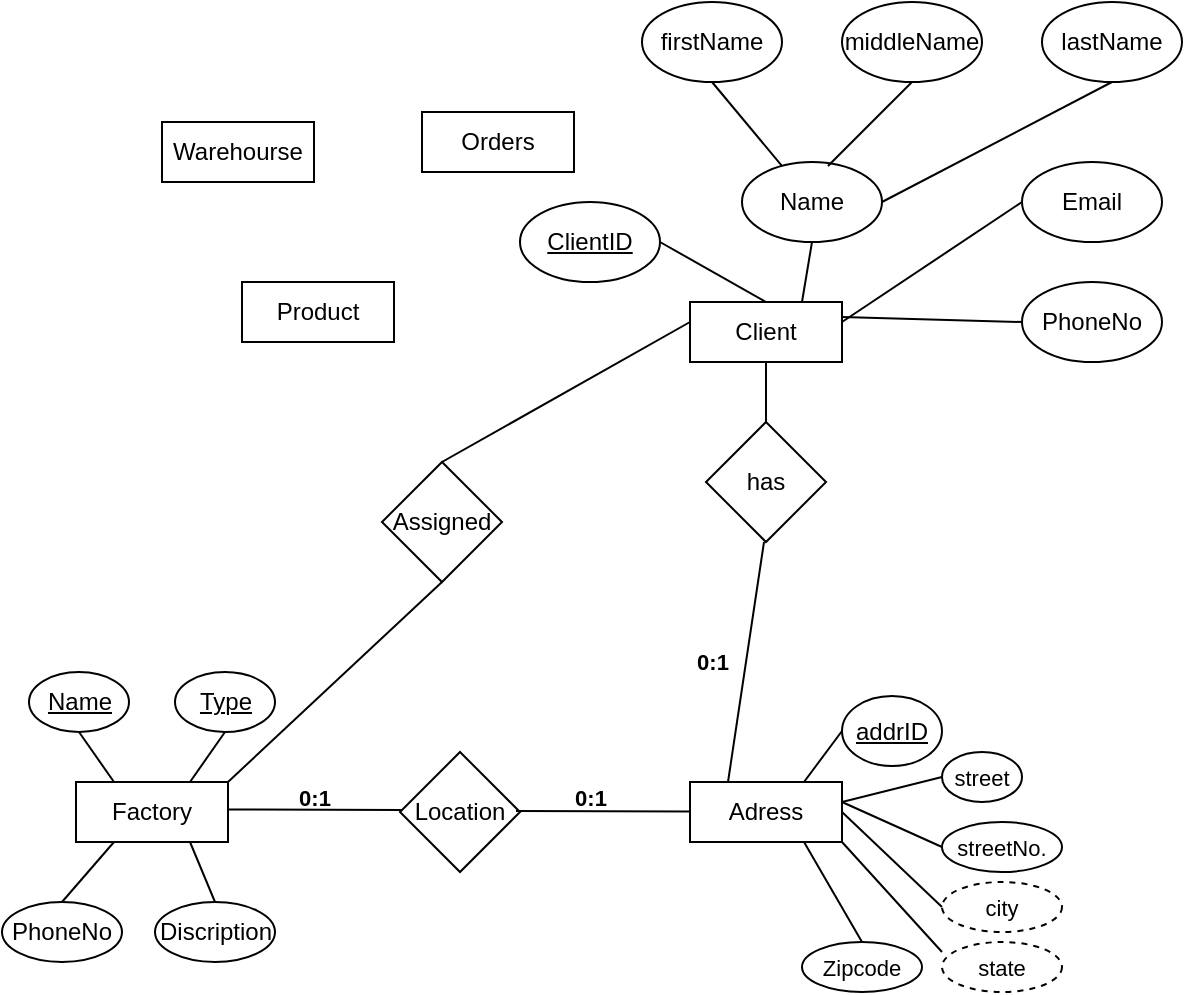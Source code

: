 <mxfile version="19.0.0" type="github">
  <diagram id="euGVbijHBK79JXhbVK_S" name="Page-1">
    <mxGraphModel dx="868" dy="450" grid="1" gridSize="10" guides="1" tooltips="1" connect="1" arrows="1" fold="1" page="1" pageScale="1" pageWidth="827" pageHeight="1169" math="0" shadow="0">
      <root>
        <mxCell id="0" />
        <mxCell id="1" parent="0" />
        <mxCell id="8rBcMEOyOnEWWZbrD7cP-1" value="Client" style="rounded=0;whiteSpace=wrap;html=1;" vertex="1" parent="1">
          <mxGeometry x="464" y="370" width="76" height="30" as="geometry" />
        </mxCell>
        <mxCell id="8rBcMEOyOnEWWZbrD7cP-2" value="Name" style="ellipse;whiteSpace=wrap;html=1;" vertex="1" parent="1">
          <mxGeometry x="490" y="300" width="70" height="40" as="geometry" />
        </mxCell>
        <mxCell id="8rBcMEOyOnEWWZbrD7cP-3" value="" style="endArrow=none;html=1;rounded=0;entryX=0.5;entryY=1;entryDx=0;entryDy=0;" edge="1" parent="1" target="8rBcMEOyOnEWWZbrD7cP-2">
          <mxGeometry width="50" height="50" relative="1" as="geometry">
            <mxPoint x="520" y="370" as="sourcePoint" />
            <mxPoint x="570" y="320" as="targetPoint" />
          </mxGeometry>
        </mxCell>
        <mxCell id="8rBcMEOyOnEWWZbrD7cP-5" value="firstName" style="ellipse;whiteSpace=wrap;html=1;" vertex="1" parent="1">
          <mxGeometry x="440" y="220" width="70" height="40" as="geometry" />
        </mxCell>
        <mxCell id="8rBcMEOyOnEWWZbrD7cP-7" value="" style="endArrow=none;html=1;rounded=0;entryX=0.5;entryY=1;entryDx=0;entryDy=0;" edge="1" parent="1" source="8rBcMEOyOnEWWZbrD7cP-2" target="8rBcMEOyOnEWWZbrD7cP-5">
          <mxGeometry width="50" height="50" relative="1" as="geometry">
            <mxPoint x="592" y="315" as="sourcePoint" />
            <mxPoint x="642" y="295" as="targetPoint" />
          </mxGeometry>
        </mxCell>
        <mxCell id="8rBcMEOyOnEWWZbrD7cP-8" value="middleName" style="ellipse;whiteSpace=wrap;html=1;" vertex="1" parent="1">
          <mxGeometry x="540" y="220" width="70" height="40" as="geometry" />
        </mxCell>
        <mxCell id="8rBcMEOyOnEWWZbrD7cP-9" value="" style="endArrow=none;html=1;rounded=0;entryX=0.5;entryY=1;entryDx=0;entryDy=0;exitX=0.614;exitY=0.05;exitDx=0;exitDy=0;exitPerimeter=0;" edge="1" parent="1" source="8rBcMEOyOnEWWZbrD7cP-2" target="8rBcMEOyOnEWWZbrD7cP-8">
          <mxGeometry width="50" height="50" relative="1" as="geometry">
            <mxPoint x="602" y="325" as="sourcePoint" />
            <mxPoint x="652" y="305" as="targetPoint" />
          </mxGeometry>
        </mxCell>
        <mxCell id="8rBcMEOyOnEWWZbrD7cP-10" value="lastName" style="ellipse;whiteSpace=wrap;html=1;" vertex="1" parent="1">
          <mxGeometry x="640" y="220" width="70" height="40" as="geometry" />
        </mxCell>
        <mxCell id="8rBcMEOyOnEWWZbrD7cP-11" value="" style="endArrow=none;html=1;rounded=0;entryX=0.5;entryY=1;entryDx=0;entryDy=0;exitX=1;exitY=0.5;exitDx=0;exitDy=0;" edge="1" parent="1" source="8rBcMEOyOnEWWZbrD7cP-2" target="8rBcMEOyOnEWWZbrD7cP-10">
          <mxGeometry width="50" height="50" relative="1" as="geometry">
            <mxPoint x="590" y="340" as="sourcePoint" />
            <mxPoint x="650" y="350" as="targetPoint" />
          </mxGeometry>
        </mxCell>
        <mxCell id="8rBcMEOyOnEWWZbrD7cP-12" value="&lt;u&gt;ClientID&lt;/u&gt;" style="ellipse;whiteSpace=wrap;html=1;" vertex="1" parent="1">
          <mxGeometry x="379" y="320" width="70" height="40" as="geometry" />
        </mxCell>
        <mxCell id="8rBcMEOyOnEWWZbrD7cP-14" value="" style="endArrow=none;html=1;rounded=0;entryX=1;entryY=0.5;entryDx=0;entryDy=0;exitX=0.5;exitY=0;exitDx=0;exitDy=0;" edge="1" parent="1" source="8rBcMEOyOnEWWZbrD7cP-1" target="8rBcMEOyOnEWWZbrD7cP-12">
          <mxGeometry width="50" height="50" relative="1" as="geometry">
            <mxPoint x="560" y="510" as="sourcePoint" />
            <mxPoint x="610" y="460" as="targetPoint" />
          </mxGeometry>
        </mxCell>
        <mxCell id="8rBcMEOyOnEWWZbrD7cP-15" value="Adress" style="rounded=0;whiteSpace=wrap;html=1;" vertex="1" parent="1">
          <mxGeometry x="464" y="610" width="76" height="30" as="geometry" />
        </mxCell>
        <mxCell id="8rBcMEOyOnEWWZbrD7cP-16" value="Factory" style="rounded=0;whiteSpace=wrap;html=1;" vertex="1" parent="1">
          <mxGeometry x="157" y="610" width="76" height="30" as="geometry" />
        </mxCell>
        <mxCell id="8rBcMEOyOnEWWZbrD7cP-17" value="Product" style="rounded=0;whiteSpace=wrap;html=1;" vertex="1" parent="1">
          <mxGeometry x="240" y="360" width="76" height="30" as="geometry" />
        </mxCell>
        <mxCell id="8rBcMEOyOnEWWZbrD7cP-18" value="Orders" style="rounded=0;whiteSpace=wrap;html=1;" vertex="1" parent="1">
          <mxGeometry x="330" y="275" width="76" height="30" as="geometry" />
        </mxCell>
        <mxCell id="8rBcMEOyOnEWWZbrD7cP-19" value="Warehourse" style="rounded=0;whiteSpace=wrap;html=1;" vertex="1" parent="1">
          <mxGeometry x="200" y="280" width="76" height="30" as="geometry" />
        </mxCell>
        <mxCell id="8rBcMEOyOnEWWZbrD7cP-20" value="has" style="rhombus;whiteSpace=wrap;html=1;" vertex="1" parent="1">
          <mxGeometry x="472" y="430" width="60" height="60" as="geometry" />
        </mxCell>
        <mxCell id="8rBcMEOyOnEWWZbrD7cP-21" value="" style="endArrow=none;html=1;rounded=0;entryX=0.5;entryY=1;entryDx=0;entryDy=0;exitX=0.5;exitY=0;exitDx=0;exitDy=0;" edge="1" parent="1" source="8rBcMEOyOnEWWZbrD7cP-20" target="8rBcMEOyOnEWWZbrD7cP-1">
          <mxGeometry width="50" height="50" relative="1" as="geometry">
            <mxPoint x="512" y="425" as="sourcePoint" />
            <mxPoint x="485" y="395" as="targetPoint" />
          </mxGeometry>
        </mxCell>
        <mxCell id="8rBcMEOyOnEWWZbrD7cP-23" value="" style="endArrow=none;html=1;rounded=0;exitX=0.25;exitY=0;exitDx=0;exitDy=0;" edge="1" parent="1" source="8rBcMEOyOnEWWZbrD7cP-15">
          <mxGeometry width="50" height="50" relative="1" as="geometry">
            <mxPoint x="501" y="510" as="sourcePoint" />
            <mxPoint x="501" y="490" as="targetPoint" />
          </mxGeometry>
        </mxCell>
        <mxCell id="8rBcMEOyOnEWWZbrD7cP-24" value="Email" style="ellipse;whiteSpace=wrap;html=1;" vertex="1" parent="1">
          <mxGeometry x="630" y="300" width="70" height="40" as="geometry" />
        </mxCell>
        <mxCell id="8rBcMEOyOnEWWZbrD7cP-25" value="PhoneNo" style="ellipse;whiteSpace=wrap;html=1;" vertex="1" parent="1">
          <mxGeometry x="630" y="360" width="70" height="40" as="geometry" />
        </mxCell>
        <mxCell id="8rBcMEOyOnEWWZbrD7cP-26" value="" style="endArrow=none;html=1;rounded=0;entryX=0;entryY=0.5;entryDx=0;entryDy=0;" edge="1" parent="1" target="8rBcMEOyOnEWWZbrD7cP-24">
          <mxGeometry width="50" height="50" relative="1" as="geometry">
            <mxPoint x="540" y="380" as="sourcePoint" />
            <mxPoint x="538" y="350" as="targetPoint" />
          </mxGeometry>
        </mxCell>
        <mxCell id="8rBcMEOyOnEWWZbrD7cP-27" value="" style="endArrow=none;html=1;rounded=0;entryX=0;entryY=0.5;entryDx=0;entryDy=0;exitX=1;exitY=0.25;exitDx=0;exitDy=0;" edge="1" parent="1" source="8rBcMEOyOnEWWZbrD7cP-1" target="8rBcMEOyOnEWWZbrD7cP-25">
          <mxGeometry width="50" height="50" relative="1" as="geometry">
            <mxPoint x="550" y="390" as="sourcePoint" />
            <mxPoint x="640" y="330" as="targetPoint" />
          </mxGeometry>
        </mxCell>
        <mxCell id="8rBcMEOyOnEWWZbrD7cP-30" value="&lt;u&gt;Name&lt;/u&gt;" style="ellipse;whiteSpace=wrap;html=1;" vertex="1" parent="1">
          <mxGeometry x="133.5" y="555" width="50" height="30" as="geometry" />
        </mxCell>
        <mxCell id="8rBcMEOyOnEWWZbrD7cP-31" value="&lt;u&gt;Type&lt;/u&gt;" style="ellipse;whiteSpace=wrap;html=1;" vertex="1" parent="1">
          <mxGeometry x="206.5" y="555" width="50" height="30" as="geometry" />
        </mxCell>
        <mxCell id="8rBcMEOyOnEWWZbrD7cP-32" value="Location" style="rhombus;whiteSpace=wrap;html=1;" vertex="1" parent="1">
          <mxGeometry x="319" y="595" width="60" height="60" as="geometry" />
        </mxCell>
        <mxCell id="8rBcMEOyOnEWWZbrD7cP-33" value="" style="endArrow=none;html=1;rounded=0;exitX=1;exitY=0.25;exitDx=0;exitDy=0;" edge="1" parent="1">
          <mxGeometry width="50" height="50" relative="1" as="geometry">
            <mxPoint x="233" y="623.75" as="sourcePoint" />
            <mxPoint x="320" y="624" as="targetPoint" />
          </mxGeometry>
        </mxCell>
        <mxCell id="8rBcMEOyOnEWWZbrD7cP-34" value="" style="endArrow=none;html=1;rounded=0;exitX=1;exitY=0.25;exitDx=0;exitDy=0;" edge="1" parent="1">
          <mxGeometry width="50" height="50" relative="1" as="geometry">
            <mxPoint x="377" y="624.5" as="sourcePoint" />
            <mxPoint x="464" y="624.75" as="targetPoint" />
          </mxGeometry>
        </mxCell>
        <mxCell id="8rBcMEOyOnEWWZbrD7cP-35" value="" style="endArrow=none;html=1;rounded=0;exitX=0.75;exitY=0;exitDx=0;exitDy=0;entryX=0.5;entryY=1;entryDx=0;entryDy=0;" edge="1" parent="1" source="8rBcMEOyOnEWWZbrD7cP-16" target="8rBcMEOyOnEWWZbrD7cP-31">
          <mxGeometry width="50" height="50" relative="1" as="geometry">
            <mxPoint x="243" y="633.75" as="sourcePoint" />
            <mxPoint x="330" y="634" as="targetPoint" />
          </mxGeometry>
        </mxCell>
        <mxCell id="8rBcMEOyOnEWWZbrD7cP-36" value="" style="endArrow=none;html=1;rounded=0;exitX=0.25;exitY=0;exitDx=0;exitDy=0;entryX=0.5;entryY=1;entryDx=0;entryDy=0;" edge="1" parent="1" source="8rBcMEOyOnEWWZbrD7cP-16" target="8rBcMEOyOnEWWZbrD7cP-30">
          <mxGeometry width="50" height="50" relative="1" as="geometry">
            <mxPoint x="224" y="620" as="sourcePoint" />
            <mxPoint x="241.5" y="595" as="targetPoint" />
          </mxGeometry>
        </mxCell>
        <mxCell id="8rBcMEOyOnEWWZbrD7cP-37" value="PhoneNo" style="ellipse;whiteSpace=wrap;html=1;" vertex="1" parent="1">
          <mxGeometry x="120" y="670" width="60" height="30" as="geometry" />
        </mxCell>
        <mxCell id="8rBcMEOyOnEWWZbrD7cP-38" value="Discription" style="ellipse;whiteSpace=wrap;html=1;" vertex="1" parent="1">
          <mxGeometry x="196.5" y="670" width="60" height="30" as="geometry" />
        </mxCell>
        <mxCell id="8rBcMEOyOnEWWZbrD7cP-39" value="" style="endArrow=none;html=1;rounded=0;exitX=0.5;exitY=0;exitDx=0;exitDy=0;entryX=0.25;entryY=1;entryDx=0;entryDy=0;" edge="1" parent="1" source="8rBcMEOyOnEWWZbrD7cP-37" target="8rBcMEOyOnEWWZbrD7cP-16">
          <mxGeometry width="50" height="50" relative="1" as="geometry">
            <mxPoint x="186" y="664" as="sourcePoint" />
            <mxPoint x="168.5" y="639" as="targetPoint" />
          </mxGeometry>
        </mxCell>
        <mxCell id="8rBcMEOyOnEWWZbrD7cP-40" value="" style="endArrow=none;html=1;rounded=0;exitX=0.75;exitY=1;exitDx=0;exitDy=0;entryX=0.5;entryY=0;entryDx=0;entryDy=0;" edge="1" parent="1" source="8rBcMEOyOnEWWZbrD7cP-16" target="8rBcMEOyOnEWWZbrD7cP-38">
          <mxGeometry width="50" height="50" relative="1" as="geometry">
            <mxPoint x="224" y="620" as="sourcePoint" />
            <mxPoint x="241.5" y="595" as="targetPoint" />
          </mxGeometry>
        </mxCell>
        <mxCell id="8rBcMEOyOnEWWZbrD7cP-41" value="&lt;u&gt;addrID&lt;/u&gt;" style="ellipse;whiteSpace=wrap;html=1;" vertex="1" parent="1">
          <mxGeometry x="540" y="567" width="50" height="35" as="geometry" />
        </mxCell>
        <mxCell id="8rBcMEOyOnEWWZbrD7cP-42" value="" style="endArrow=none;html=1;rounded=0;exitX=0.75;exitY=0;exitDx=0;exitDy=0;entryX=0;entryY=0.5;entryDx=0;entryDy=0;" edge="1" parent="1" source="8rBcMEOyOnEWWZbrD7cP-15" target="8rBcMEOyOnEWWZbrD7cP-41">
          <mxGeometry width="50" height="50" relative="1" as="geometry">
            <mxPoint x="224" y="620" as="sourcePoint" />
            <mxPoint x="241.5" y="595" as="targetPoint" />
          </mxGeometry>
        </mxCell>
        <mxCell id="8rBcMEOyOnEWWZbrD7cP-44" value="&lt;font style=&quot;font-size: 11px;&quot;&gt;street&lt;/font&gt;" style="ellipse;whiteSpace=wrap;html=1;fontSize=9;" vertex="1" parent="1">
          <mxGeometry x="590" y="595" width="40" height="25" as="geometry" />
        </mxCell>
        <mxCell id="8rBcMEOyOnEWWZbrD7cP-46" value="&lt;font style=&quot;font-size: 11px;&quot;&gt;streetNo.&lt;/font&gt;" style="ellipse;whiteSpace=wrap;html=1;fontSize=9;" vertex="1" parent="1">
          <mxGeometry x="590" y="630" width="60" height="25" as="geometry" />
        </mxCell>
        <mxCell id="8rBcMEOyOnEWWZbrD7cP-47" value="&lt;font style=&quot;font-size: 11px;&quot;&gt;city&lt;/font&gt;" style="ellipse;whiteSpace=wrap;html=1;fontSize=9;dashed=1;" vertex="1" parent="1">
          <mxGeometry x="590" y="660" width="60" height="25" as="geometry" />
        </mxCell>
        <mxCell id="8rBcMEOyOnEWWZbrD7cP-48" value="&lt;font style=&quot;font-size: 11px;&quot;&gt;state&lt;/font&gt;" style="ellipse;whiteSpace=wrap;html=1;fontSize=9;dashed=1;" vertex="1" parent="1">
          <mxGeometry x="590" y="690" width="60" height="25" as="geometry" />
        </mxCell>
        <mxCell id="8rBcMEOyOnEWWZbrD7cP-49" value="" style="endArrow=none;html=1;rounded=0;entryX=0;entryY=0.5;entryDx=0;entryDy=0;" edge="1" parent="1" target="8rBcMEOyOnEWWZbrD7cP-44">
          <mxGeometry width="50" height="50" relative="1" as="geometry">
            <mxPoint x="540" y="620" as="sourcePoint" />
            <mxPoint x="550" y="594.5" as="targetPoint" />
          </mxGeometry>
        </mxCell>
        <mxCell id="8rBcMEOyOnEWWZbrD7cP-50" value="" style="endArrow=none;html=1;rounded=0;entryX=0;entryY=0.5;entryDx=0;entryDy=0;" edge="1" parent="1" target="8rBcMEOyOnEWWZbrD7cP-46">
          <mxGeometry width="50" height="50" relative="1" as="geometry">
            <mxPoint x="540" y="620" as="sourcePoint" />
            <mxPoint x="600" y="617.5" as="targetPoint" />
          </mxGeometry>
        </mxCell>
        <mxCell id="8rBcMEOyOnEWWZbrD7cP-53" value="" style="endArrow=none;html=1;rounded=0;entryX=0;entryY=0.5;entryDx=0;entryDy=0;exitX=1;exitY=0.5;exitDx=0;exitDy=0;" edge="1" parent="1" source="8rBcMEOyOnEWWZbrD7cP-15" target="8rBcMEOyOnEWWZbrD7cP-47">
          <mxGeometry width="50" height="50" relative="1" as="geometry">
            <mxPoint x="550" y="630" as="sourcePoint" />
            <mxPoint x="600" y="652.5" as="targetPoint" />
          </mxGeometry>
        </mxCell>
        <mxCell id="8rBcMEOyOnEWWZbrD7cP-54" value="" style="endArrow=none;html=1;rounded=0;entryX=0;entryY=0.2;entryDx=0;entryDy=0;exitX=1;exitY=1;exitDx=0;exitDy=0;entryPerimeter=0;" edge="1" parent="1" source="8rBcMEOyOnEWWZbrD7cP-15" target="8rBcMEOyOnEWWZbrD7cP-48">
          <mxGeometry width="50" height="50" relative="1" as="geometry">
            <mxPoint x="550" y="635" as="sourcePoint" />
            <mxPoint x="600" y="682.5" as="targetPoint" />
          </mxGeometry>
        </mxCell>
        <mxCell id="8rBcMEOyOnEWWZbrD7cP-55" value="&lt;font style=&quot;font-size: 11px;&quot;&gt;Zipcode&lt;/font&gt;" style="ellipse;whiteSpace=wrap;html=1;fontSize=9;" vertex="1" parent="1">
          <mxGeometry x="520" y="690" width="60" height="25" as="geometry" />
        </mxCell>
        <mxCell id="8rBcMEOyOnEWWZbrD7cP-56" value="" style="endArrow=none;html=1;rounded=0;entryX=0.5;entryY=0;entryDx=0;entryDy=0;exitX=0.75;exitY=1;exitDx=0;exitDy=0;" edge="1" parent="1" source="8rBcMEOyOnEWWZbrD7cP-15" target="8rBcMEOyOnEWWZbrD7cP-55">
          <mxGeometry width="50" height="50" relative="1" as="geometry">
            <mxPoint x="550" y="650" as="sourcePoint" />
            <mxPoint x="600" y="705" as="targetPoint" />
          </mxGeometry>
        </mxCell>
        <mxCell id="8rBcMEOyOnEWWZbrD7cP-57" value="0:1" style="text;html=1;resizable=0;autosize=1;align=center;verticalAlign=middle;points=[];fillColor=none;strokeColor=none;rounded=0;dashed=1;fontSize=11;fontStyle=1" vertex="1" parent="1">
          <mxGeometry x="260.5" y="608" width="30" height="20" as="geometry" />
        </mxCell>
        <mxCell id="8rBcMEOyOnEWWZbrD7cP-58" value="0:1" style="text;html=1;resizable=0;autosize=1;align=center;verticalAlign=middle;points=[];fillColor=none;strokeColor=none;rounded=0;dashed=1;fontSize=11;fontStyle=1" vertex="1" parent="1">
          <mxGeometry x="399" y="608" width="30" height="20" as="geometry" />
        </mxCell>
        <mxCell id="8rBcMEOyOnEWWZbrD7cP-59" value="0:1" style="text;html=1;resizable=0;autosize=1;align=center;verticalAlign=middle;points=[];fillColor=none;strokeColor=none;rounded=0;dashed=1;fontSize=11;fontStyle=1" vertex="1" parent="1">
          <mxGeometry x="460" y="540" width="30" height="20" as="geometry" />
        </mxCell>
        <mxCell id="8rBcMEOyOnEWWZbrD7cP-60" value="Assigned" style="rhombus;whiteSpace=wrap;html=1;" vertex="1" parent="1">
          <mxGeometry x="310" y="450" width="60" height="60" as="geometry" />
        </mxCell>
        <mxCell id="8rBcMEOyOnEWWZbrD7cP-61" value="" style="endArrow=none;html=1;rounded=0;exitX=0.5;exitY=0;exitDx=0;exitDy=0;" edge="1" parent="1" source="8rBcMEOyOnEWWZbrD7cP-60">
          <mxGeometry width="50" height="50" relative="1" as="geometry">
            <mxPoint x="446" y="500" as="sourcePoint" />
            <mxPoint x="464" y="380" as="targetPoint" />
          </mxGeometry>
        </mxCell>
        <mxCell id="8rBcMEOyOnEWWZbrD7cP-62" value="" style="endArrow=none;html=1;rounded=0;exitX=1;exitY=0;exitDx=0;exitDy=0;" edge="1" parent="1" source="8rBcMEOyOnEWWZbrD7cP-16">
          <mxGeometry width="50" height="50" relative="1" as="geometry">
            <mxPoint x="216" y="580" as="sourcePoint" />
            <mxPoint x="340" y="510" as="targetPoint" />
          </mxGeometry>
        </mxCell>
      </root>
    </mxGraphModel>
  </diagram>
</mxfile>
